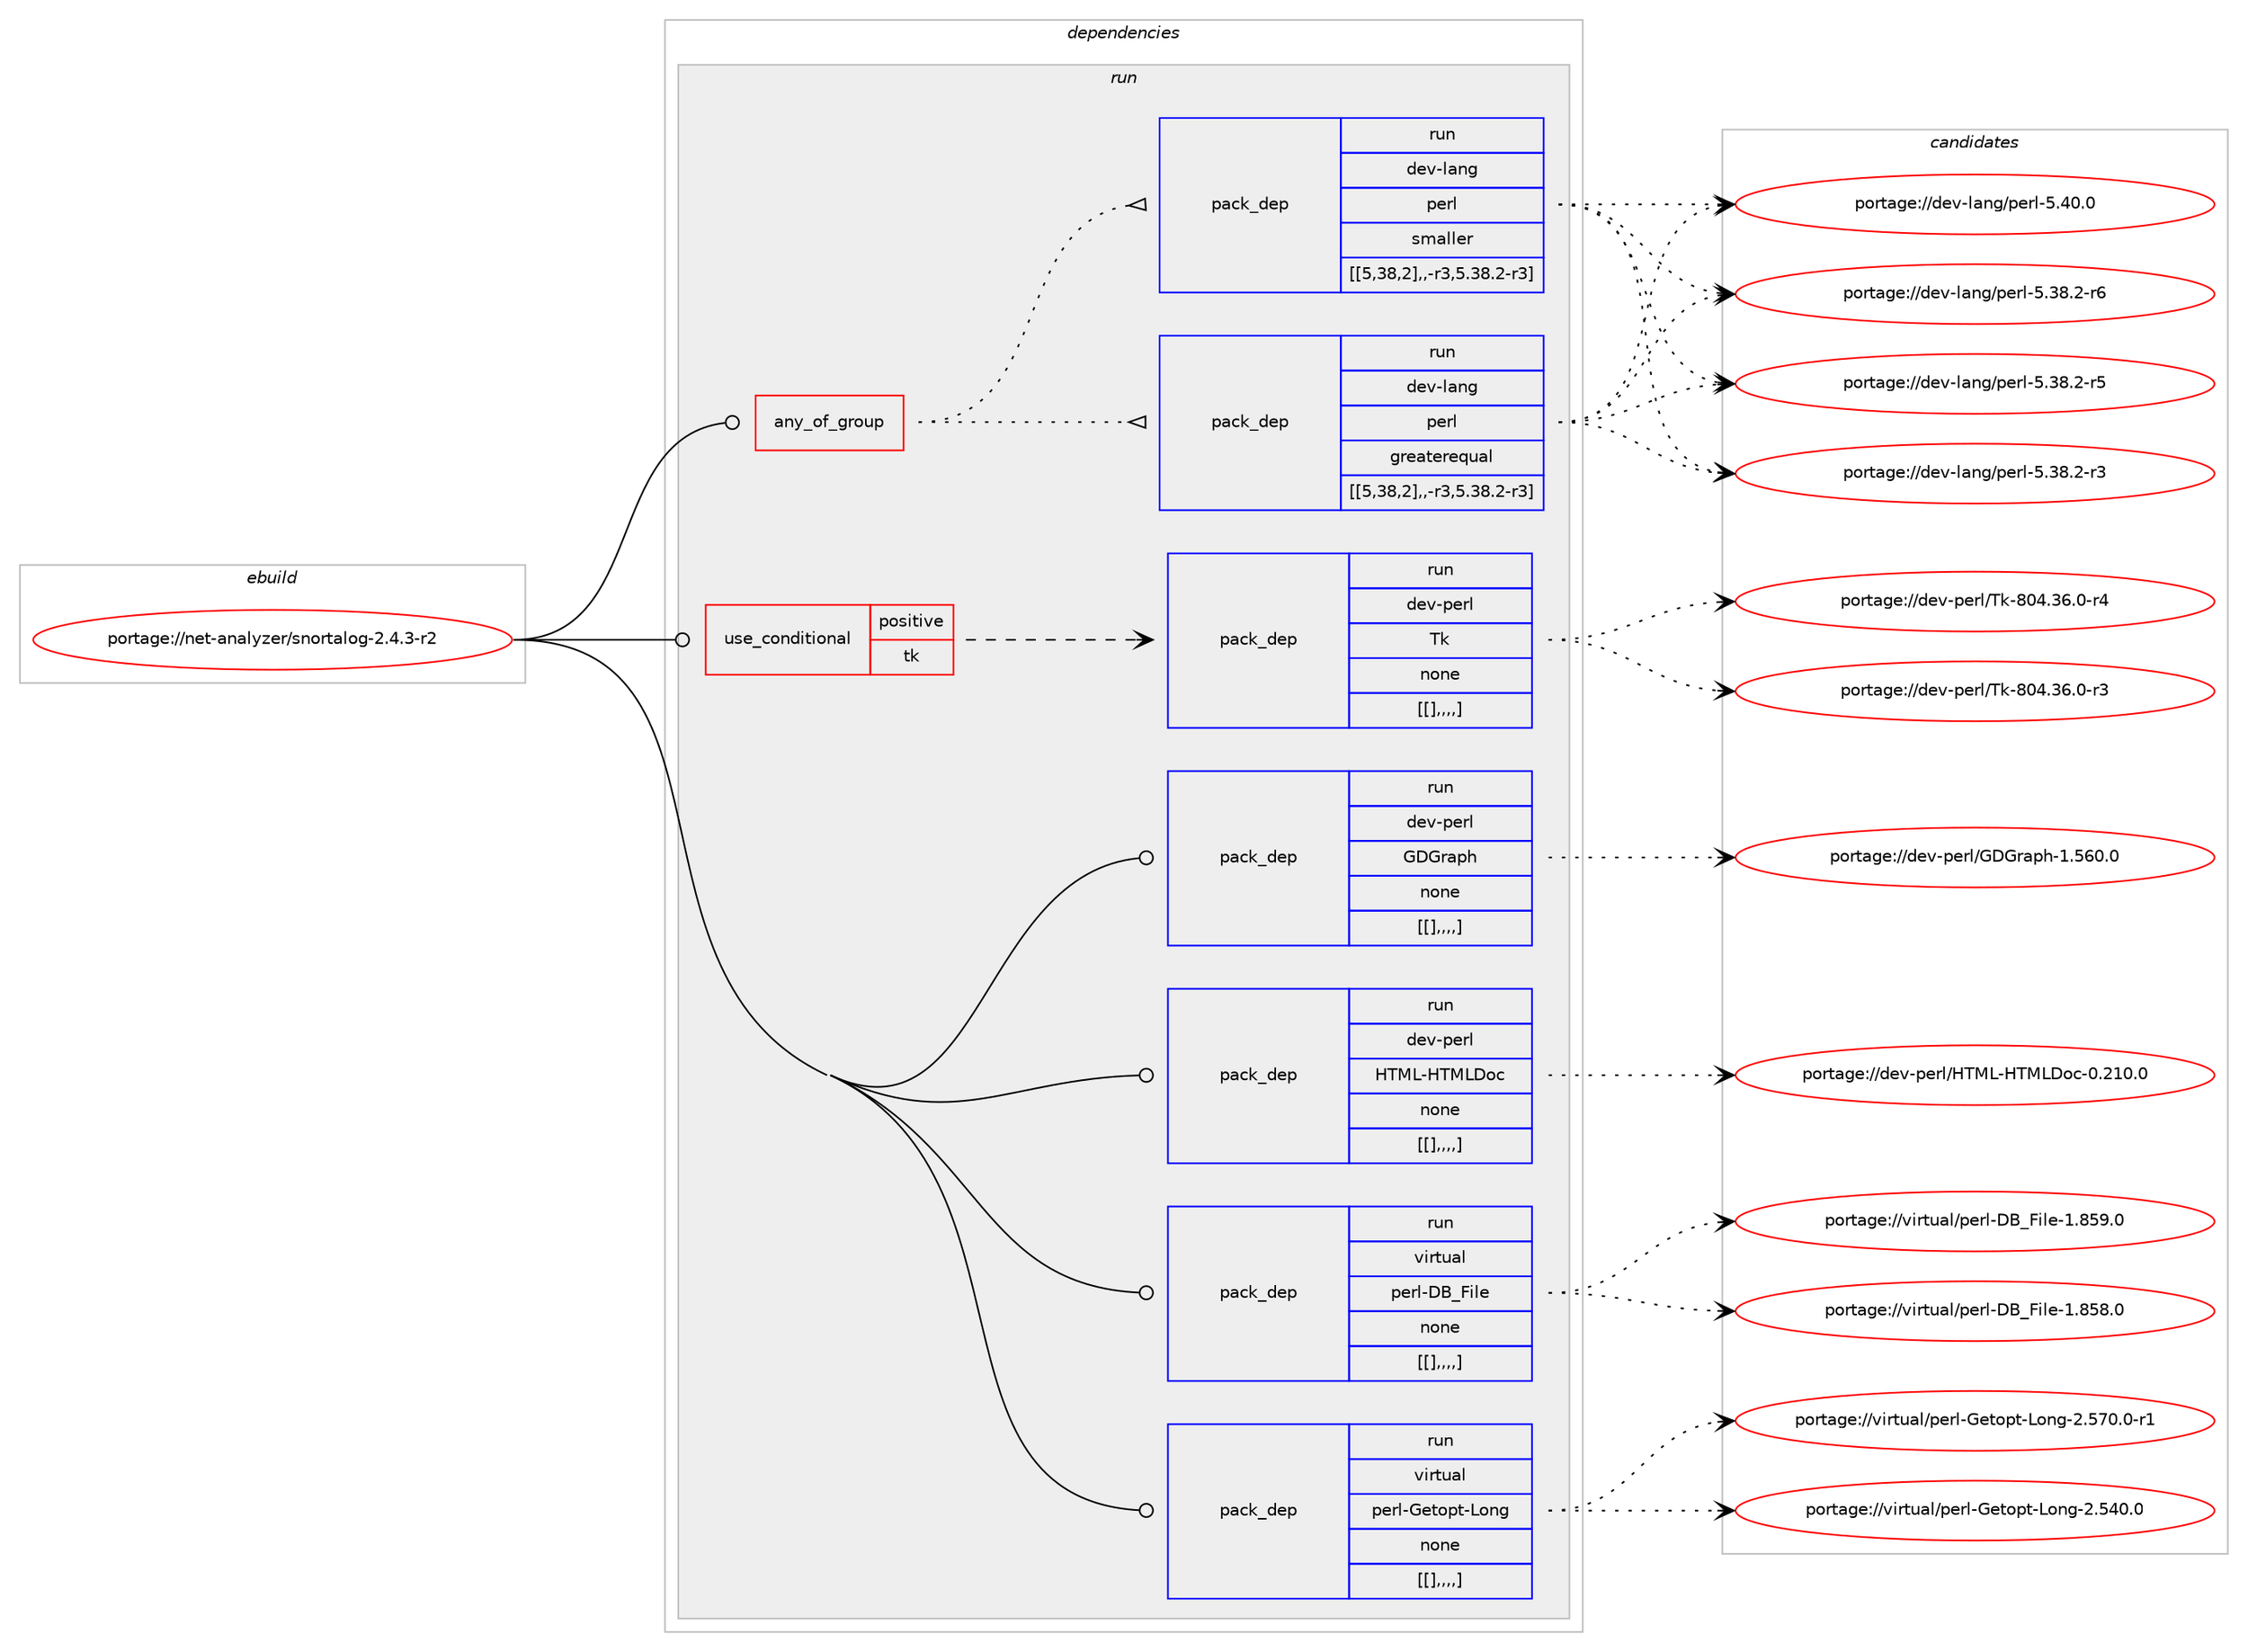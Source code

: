 digraph prolog {

# *************
# Graph options
# *************

newrank=true;
concentrate=true;
compound=true;
graph [rankdir=LR,fontname=Helvetica,fontsize=10,ranksep=1.5];#, ranksep=2.5, nodesep=0.2];
edge  [arrowhead=vee];
node  [fontname=Helvetica,fontsize=10];

# **********
# The ebuild
# **********

subgraph cluster_leftcol {
color=gray;
label=<<i>ebuild</i>>;
id [label="portage://net-analyzer/snortalog-2.4.3-r2", color=red, width=4, href="../net-analyzer/snortalog-2.4.3-r2.svg"];
}

# ****************
# The dependencies
# ****************

subgraph cluster_midcol {
color=gray;
label=<<i>dependencies</i>>;
subgraph cluster_compile {
fillcolor="#eeeeee";
style=filled;
label=<<i>compile</i>>;
}
subgraph cluster_compileandrun {
fillcolor="#eeeeee";
style=filled;
label=<<i>compile and run</i>>;
}
subgraph cluster_run {
fillcolor="#eeeeee";
style=filled;
label=<<i>run</i>>;
subgraph any2566 {
dependency360335 [label=<<TABLE BORDER="0" CELLBORDER="1" CELLSPACING="0" CELLPADDING="4"><TR><TD CELLPADDING="10">any_of_group</TD></TR></TABLE>>, shape=none, color=red];subgraph pack264737 {
dependency360336 [label=<<TABLE BORDER="0" CELLBORDER="1" CELLSPACING="0" CELLPADDING="4" WIDTH="220"><TR><TD ROWSPAN="6" CELLPADDING="30">pack_dep</TD></TR><TR><TD WIDTH="110">run</TD></TR><TR><TD>dev-lang</TD></TR><TR><TD>perl</TD></TR><TR><TD>greaterequal</TD></TR><TR><TD>[[5,38,2],,-r3,5.38.2-r3]</TD></TR></TABLE>>, shape=none, color=blue];
}
dependency360335:e -> dependency360336:w [weight=20,style="dotted",arrowhead="oinv"];
subgraph pack264738 {
dependency360337 [label=<<TABLE BORDER="0" CELLBORDER="1" CELLSPACING="0" CELLPADDING="4" WIDTH="220"><TR><TD ROWSPAN="6" CELLPADDING="30">pack_dep</TD></TR><TR><TD WIDTH="110">run</TD></TR><TR><TD>dev-lang</TD></TR><TR><TD>perl</TD></TR><TR><TD>smaller</TD></TR><TR><TD>[[5,38,2],,-r3,5.38.2-r3]</TD></TR></TABLE>>, shape=none, color=blue];
}
dependency360335:e -> dependency360337:w [weight=20,style="dotted",arrowhead="oinv"];
}
id:e -> dependency360335:w [weight=20,style="solid",arrowhead="odot"];
subgraph cond92854 {
dependency360338 [label=<<TABLE BORDER="0" CELLBORDER="1" CELLSPACING="0" CELLPADDING="4"><TR><TD ROWSPAN="3" CELLPADDING="10">use_conditional</TD></TR><TR><TD>positive</TD></TR><TR><TD>tk</TD></TR></TABLE>>, shape=none, color=red];
subgraph pack264739 {
dependency360339 [label=<<TABLE BORDER="0" CELLBORDER="1" CELLSPACING="0" CELLPADDING="4" WIDTH="220"><TR><TD ROWSPAN="6" CELLPADDING="30">pack_dep</TD></TR><TR><TD WIDTH="110">run</TD></TR><TR><TD>dev-perl</TD></TR><TR><TD>Tk</TD></TR><TR><TD>none</TD></TR><TR><TD>[[],,,,]</TD></TR></TABLE>>, shape=none, color=blue];
}
dependency360338:e -> dependency360339:w [weight=20,style="dashed",arrowhead="vee"];
}
id:e -> dependency360338:w [weight=20,style="solid",arrowhead="odot"];
subgraph pack264740 {
dependency360340 [label=<<TABLE BORDER="0" CELLBORDER="1" CELLSPACING="0" CELLPADDING="4" WIDTH="220"><TR><TD ROWSPAN="6" CELLPADDING="30">pack_dep</TD></TR><TR><TD WIDTH="110">run</TD></TR><TR><TD>dev-perl</TD></TR><TR><TD>GDGraph</TD></TR><TR><TD>none</TD></TR><TR><TD>[[],,,,]</TD></TR></TABLE>>, shape=none, color=blue];
}
id:e -> dependency360340:w [weight=20,style="solid",arrowhead="odot"];
subgraph pack264741 {
dependency360341 [label=<<TABLE BORDER="0" CELLBORDER="1" CELLSPACING="0" CELLPADDING="4" WIDTH="220"><TR><TD ROWSPAN="6" CELLPADDING="30">pack_dep</TD></TR><TR><TD WIDTH="110">run</TD></TR><TR><TD>dev-perl</TD></TR><TR><TD>HTML-HTMLDoc</TD></TR><TR><TD>none</TD></TR><TR><TD>[[],,,,]</TD></TR></TABLE>>, shape=none, color=blue];
}
id:e -> dependency360341:w [weight=20,style="solid",arrowhead="odot"];
subgraph pack264742 {
dependency360342 [label=<<TABLE BORDER="0" CELLBORDER="1" CELLSPACING="0" CELLPADDING="4" WIDTH="220"><TR><TD ROWSPAN="6" CELLPADDING="30">pack_dep</TD></TR><TR><TD WIDTH="110">run</TD></TR><TR><TD>virtual</TD></TR><TR><TD>perl-DB_File</TD></TR><TR><TD>none</TD></TR><TR><TD>[[],,,,]</TD></TR></TABLE>>, shape=none, color=blue];
}
id:e -> dependency360342:w [weight=20,style="solid",arrowhead="odot"];
subgraph pack264743 {
dependency360343 [label=<<TABLE BORDER="0" CELLBORDER="1" CELLSPACING="0" CELLPADDING="4" WIDTH="220"><TR><TD ROWSPAN="6" CELLPADDING="30">pack_dep</TD></TR><TR><TD WIDTH="110">run</TD></TR><TR><TD>virtual</TD></TR><TR><TD>perl-Getopt-Long</TD></TR><TR><TD>none</TD></TR><TR><TD>[[],,,,]</TD></TR></TABLE>>, shape=none, color=blue];
}
id:e -> dependency360343:w [weight=20,style="solid",arrowhead="odot"];
}
}

# **************
# The candidates
# **************

subgraph cluster_choices {
rank=same;
color=gray;
label=<<i>candidates</i>>;

subgraph choice264737 {
color=black;
nodesep=1;
choice10010111845108971101034711210111410845534652484648 [label="portage://dev-lang/perl-5.40.0", color=red, width=4,href="../dev-lang/perl-5.40.0.svg"];
choice100101118451089711010347112101114108455346515646504511454 [label="portage://dev-lang/perl-5.38.2-r6", color=red, width=4,href="../dev-lang/perl-5.38.2-r6.svg"];
choice100101118451089711010347112101114108455346515646504511453 [label="portage://dev-lang/perl-5.38.2-r5", color=red, width=4,href="../dev-lang/perl-5.38.2-r5.svg"];
choice100101118451089711010347112101114108455346515646504511451 [label="portage://dev-lang/perl-5.38.2-r3", color=red, width=4,href="../dev-lang/perl-5.38.2-r3.svg"];
dependency360336:e -> choice10010111845108971101034711210111410845534652484648:w [style=dotted,weight="100"];
dependency360336:e -> choice100101118451089711010347112101114108455346515646504511454:w [style=dotted,weight="100"];
dependency360336:e -> choice100101118451089711010347112101114108455346515646504511453:w [style=dotted,weight="100"];
dependency360336:e -> choice100101118451089711010347112101114108455346515646504511451:w [style=dotted,weight="100"];
}
subgraph choice264738 {
color=black;
nodesep=1;
choice10010111845108971101034711210111410845534652484648 [label="portage://dev-lang/perl-5.40.0", color=red, width=4,href="../dev-lang/perl-5.40.0.svg"];
choice100101118451089711010347112101114108455346515646504511454 [label="portage://dev-lang/perl-5.38.2-r6", color=red, width=4,href="../dev-lang/perl-5.38.2-r6.svg"];
choice100101118451089711010347112101114108455346515646504511453 [label="portage://dev-lang/perl-5.38.2-r5", color=red, width=4,href="../dev-lang/perl-5.38.2-r5.svg"];
choice100101118451089711010347112101114108455346515646504511451 [label="portage://dev-lang/perl-5.38.2-r3", color=red, width=4,href="../dev-lang/perl-5.38.2-r3.svg"];
dependency360337:e -> choice10010111845108971101034711210111410845534652484648:w [style=dotted,weight="100"];
dependency360337:e -> choice100101118451089711010347112101114108455346515646504511454:w [style=dotted,weight="100"];
dependency360337:e -> choice100101118451089711010347112101114108455346515646504511453:w [style=dotted,weight="100"];
dependency360337:e -> choice100101118451089711010347112101114108455346515646504511451:w [style=dotted,weight="100"];
}
subgraph choice264739 {
color=black;
nodesep=1;
choice1001011184511210111410847841074556485246515446484511452 [label="portage://dev-perl/Tk-804.36.0-r4", color=red, width=4,href="../dev-perl/Tk-804.36.0-r4.svg"];
choice1001011184511210111410847841074556485246515446484511451 [label="portage://dev-perl/Tk-804.36.0-r3", color=red, width=4,href="../dev-perl/Tk-804.36.0-r3.svg"];
dependency360339:e -> choice1001011184511210111410847841074556485246515446484511452:w [style=dotted,weight="100"];
dependency360339:e -> choice1001011184511210111410847841074556485246515446484511451:w [style=dotted,weight="100"];
}
subgraph choice264740 {
color=black;
nodesep=1;
choice1001011184511210111410847716871114971121044549465354484648 [label="portage://dev-perl/GDGraph-1.560.0", color=red, width=4,href="../dev-perl/GDGraph-1.560.0.svg"];
dependency360340:e -> choice1001011184511210111410847716871114971121044549465354484648:w [style=dotted,weight="100"];
}
subgraph choice264741 {
color=black;
nodesep=1;
choice100101118451121011141084772847776457284777668111994548465049484648 [label="portage://dev-perl/HTML-HTMLDoc-0.210.0", color=red, width=4,href="../dev-perl/HTML-HTMLDoc-0.210.0.svg"];
dependency360341:e -> choice100101118451121011141084772847776457284777668111994548465049484648:w [style=dotted,weight="100"];
}
subgraph choice264742 {
color=black;
nodesep=1;
choice118105114116117971084711210111410845686695701051081014549465653574648 [label="portage://virtual/perl-DB_File-1.859.0", color=red, width=4,href="../virtual/perl-DB_File-1.859.0.svg"];
choice118105114116117971084711210111410845686695701051081014549465653564648 [label="portage://virtual/perl-DB_File-1.858.0", color=red, width=4,href="../virtual/perl-DB_File-1.858.0.svg"];
dependency360342:e -> choice118105114116117971084711210111410845686695701051081014549465653574648:w [style=dotted,weight="100"];
dependency360342:e -> choice118105114116117971084711210111410845686695701051081014549465653564648:w [style=dotted,weight="100"];
}
subgraph choice264743 {
color=black;
nodesep=1;
choice11810511411611797108471121011141084571101116111112116457611111010345504653554846484511449 [label="portage://virtual/perl-Getopt-Long-2.570.0-r1", color=red, width=4,href="../virtual/perl-Getopt-Long-2.570.0-r1.svg"];
choice1181051141161179710847112101114108457110111611111211645761111101034550465352484648 [label="portage://virtual/perl-Getopt-Long-2.540.0", color=red, width=4,href="../virtual/perl-Getopt-Long-2.540.0.svg"];
dependency360343:e -> choice11810511411611797108471121011141084571101116111112116457611111010345504653554846484511449:w [style=dotted,weight="100"];
dependency360343:e -> choice1181051141161179710847112101114108457110111611111211645761111101034550465352484648:w [style=dotted,weight="100"];
}
}

}
